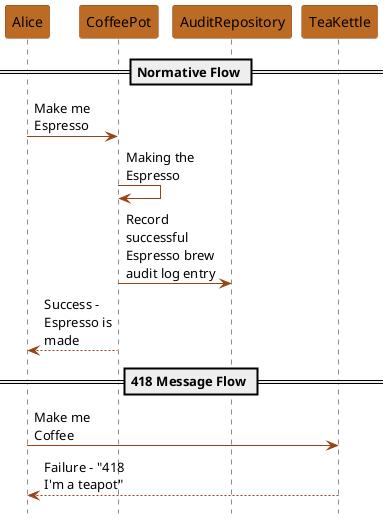 @startuml
hide footbox
skinparam maxMessageSize 90
skinparam sequence {
backgroundColor #3e1404
BorderColor #bb6b24
ArrowColor #964315
}

skinparam Note {
BackgroundColor #bb6b24
BorderColor #6a2b05
}

skinparam participant {
FontName Arial
Style awesome
BorderColor 964315
BackgroundColor bb6b24
}

== Normative Flow ==
Alice -> CoffeePot: Make me Espresso
CoffeePot -> CoffeePot: Making the Espresso
CoffeePot -> AuditRepository: Record successful Espresso brew audit log entry
CoffeePot --> Alice: Success - Espresso is made
== 418 Message Flow ==
Alice -> TeaKettle: Make me Coffee
Alice <-- TeaKettle: Failure - "418 I'm a teapot"
@enduml
